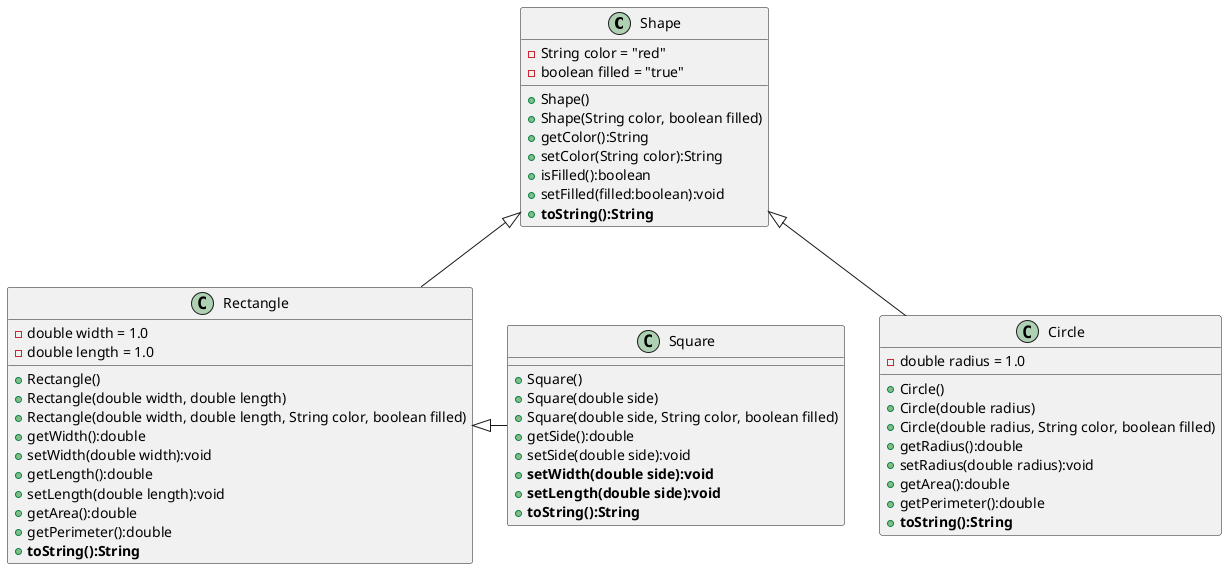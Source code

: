 @startuml

Shape <|-- Circle
Shape <|-- Rectangle

Rectangle <|- Square

class Shape {
-String color = "red"
-boolean filled = "true"

+Shape()
+Shape(String color, boolean filled)
+getColor():String
+setColor(String color):String
+isFilled():boolean
+setFilled(filled:boolean):void
+**toString():String**
}

class Circle {
-double radius = 1.0

+Circle()
+Circle(double radius)
+Circle(double radius, String color, boolean filled)
+getRadius():double
+setRadius(double radius):void
+getArea():double
+getPerimeter():double
+**toString():String**
}

class Rectangle{
-double width = 1.0
-double length = 1.0

+Rectangle()
+Rectangle(double width, double length)
+Rectangle(double width, double length, String color, boolean filled)
+getWidth():double
+setWidth(double width):void
+getLength():double
+setLength(double length):void
+getArea():double
+getPerimeter():double
+**toString():String**
}

class Square {
+Square()
+Square(double side)
+Square(double side, String color, boolean filled)
+getSide():double
+setSide(double side):void
+**setWidth(double side):void**
+**setLength(double side):void**
+**toString():String**
}
@enduml